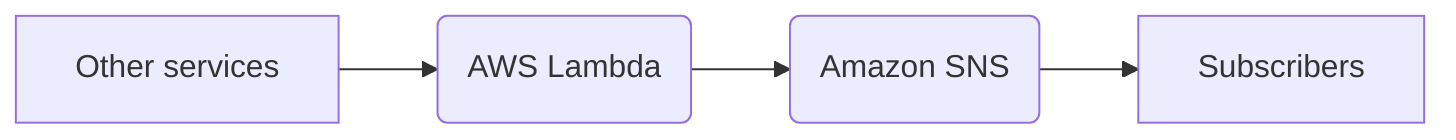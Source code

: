 flowchart LR
    A[Other services] --> B(AWS Lambda)
    B(AWS Lambda) --> C(Amazon SNS)
    C --> D[Subscribers]